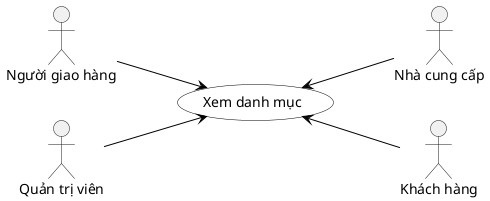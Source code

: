 @startuml
' Use horizontal layout with actors on both sides
left to right direction

' Improve visual appearance
skinparam usecase {
  BackgroundColor white
  BorderColor black
  ArrowColor black
}
skinparam linetype polyline

' Actors
actor "Người giao hàng" as ngh
actor "Quản trị viên" as qtv
actor "Nhà cung cấp" as ncc
actor "Khách hàng" as kh

usecase "Xem danh mục" as UC1

ngh --> UC1
qtv --> UC1
UC1 <-- kh
UC1 <-- ncc

@enduml